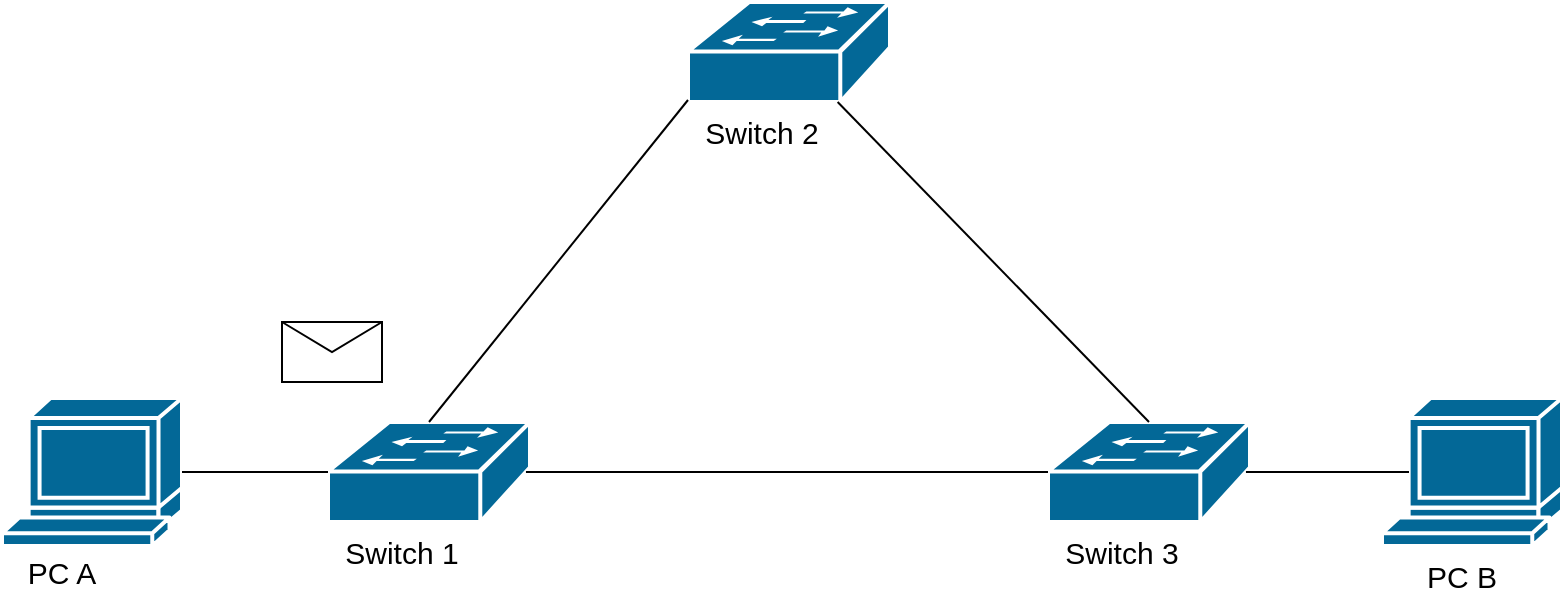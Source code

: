 <mxfile version="18.1.3" type="github">
  <diagram id="K00No8PFQpgPU9eF6Gh3" name="Page-1">
    <mxGraphModel dx="920" dy="504" grid="1" gridSize="10" guides="1" tooltips="1" connect="1" arrows="1" fold="1" page="1" pageScale="1" pageWidth="827" pageHeight="1169" math="0" shadow="0">
      <root>
        <mxCell id="0" />
        <mxCell id="1" parent="0" />
        <mxCell id="Pq2s1rolhXNcvBjcGybK-1" value="" style="shape=mxgraph.cisco.switches.workgroup_switch;sketch=0;html=1;pointerEvents=1;dashed=0;fillColor=#036897;strokeColor=#ffffff;strokeWidth=2;verticalLabelPosition=bottom;verticalAlign=top;align=center;outlineConnect=0;" vertex="1" parent="1">
          <mxGeometry x="363" y="200" width="101" height="50" as="geometry" />
        </mxCell>
        <mxCell id="Pq2s1rolhXNcvBjcGybK-2" value="" style="shape=mxgraph.cisco.switches.workgroup_switch;sketch=0;html=1;pointerEvents=1;dashed=0;fillColor=#036897;strokeColor=#ffffff;strokeWidth=2;verticalLabelPosition=bottom;verticalAlign=top;align=center;outlineConnect=0;" vertex="1" parent="1">
          <mxGeometry x="543" y="410" width="101" height="50" as="geometry" />
        </mxCell>
        <mxCell id="Pq2s1rolhXNcvBjcGybK-3" value="" style="shape=mxgraph.cisco.switches.workgroup_switch;sketch=0;html=1;pointerEvents=1;dashed=0;fillColor=#036897;strokeColor=#ffffff;strokeWidth=2;verticalLabelPosition=bottom;verticalAlign=top;align=center;outlineConnect=0;" vertex="1" parent="1">
          <mxGeometry x="183" y="410" width="101" height="50" as="geometry" />
        </mxCell>
        <mxCell id="Pq2s1rolhXNcvBjcGybK-5" value="" style="shape=mxgraph.cisco.computers_and_peripherals.terminal;sketch=0;html=1;pointerEvents=1;dashed=0;fillColor=#036897;strokeColor=#ffffff;strokeWidth=2;verticalLabelPosition=bottom;verticalAlign=top;align=center;outlineConnect=0;" vertex="1" parent="1">
          <mxGeometry x="20" y="398" width="90" height="74" as="geometry" />
        </mxCell>
        <mxCell id="Pq2s1rolhXNcvBjcGybK-11" value="" style="endArrow=none;html=1;rounded=0;exitX=0.5;exitY=0;exitDx=0;exitDy=0;exitPerimeter=0;entryX=0;entryY=0.98;entryDx=0;entryDy=0;entryPerimeter=0;" edge="1" parent="1" source="Pq2s1rolhXNcvBjcGybK-3" target="Pq2s1rolhXNcvBjcGybK-1">
          <mxGeometry width="50" height="50" relative="1" as="geometry">
            <mxPoint x="270" y="390" as="sourcePoint" />
            <mxPoint x="320" y="340" as="targetPoint" />
          </mxGeometry>
        </mxCell>
        <mxCell id="Pq2s1rolhXNcvBjcGybK-13" value="" style="endArrow=none;html=1;rounded=0;exitX=0.5;exitY=0;exitDx=0;exitDy=0;exitPerimeter=0;" edge="1" parent="1" source="Pq2s1rolhXNcvBjcGybK-2" target="Pq2s1rolhXNcvBjcGybK-1">
          <mxGeometry width="50" height="50" relative="1" as="geometry">
            <mxPoint x="370" y="450" as="sourcePoint" />
            <mxPoint x="420" y="400" as="targetPoint" />
          </mxGeometry>
        </mxCell>
        <mxCell id="Pq2s1rolhXNcvBjcGybK-14" value="" style="endArrow=none;html=1;rounded=0;exitX=0.98;exitY=0.5;exitDx=0;exitDy=0;exitPerimeter=0;entryX=0;entryY=0.5;entryDx=0;entryDy=0;entryPerimeter=0;" edge="1" parent="1" source="Pq2s1rolhXNcvBjcGybK-3" target="Pq2s1rolhXNcvBjcGybK-2">
          <mxGeometry width="50" height="50" relative="1" as="geometry">
            <mxPoint x="370" y="450" as="sourcePoint" />
            <mxPoint x="420" y="400" as="targetPoint" />
          </mxGeometry>
        </mxCell>
        <mxCell id="Pq2s1rolhXNcvBjcGybK-16" value="" style="shape=mxgraph.cisco.computers_and_peripherals.terminal;sketch=0;html=1;pointerEvents=1;dashed=0;fillColor=#036897;strokeColor=#ffffff;strokeWidth=2;verticalLabelPosition=bottom;verticalAlign=top;align=center;outlineConnect=0;" vertex="1" parent="1">
          <mxGeometry x="710" y="398" width="90" height="74" as="geometry" />
        </mxCell>
        <mxCell id="Pq2s1rolhXNcvBjcGybK-18" value="" style="endArrow=none;html=1;rounded=0;exitX=1;exitY=0.5;exitDx=0;exitDy=0;exitPerimeter=0;entryX=0;entryY=0.5;entryDx=0;entryDy=0;entryPerimeter=0;" edge="1" parent="1" source="Pq2s1rolhXNcvBjcGybK-5" target="Pq2s1rolhXNcvBjcGybK-3">
          <mxGeometry width="50" height="50" relative="1" as="geometry">
            <mxPoint x="190" y="570" as="sourcePoint" />
            <mxPoint x="240" y="520" as="targetPoint" />
          </mxGeometry>
        </mxCell>
        <mxCell id="Pq2s1rolhXNcvBjcGybK-19" value="" style="endArrow=none;html=1;rounded=0;exitX=0.98;exitY=0.5;exitDx=0;exitDy=0;exitPerimeter=0;entryX=0.15;entryY=0.5;entryDx=0;entryDy=0;entryPerimeter=0;" edge="1" parent="1" source="Pq2s1rolhXNcvBjcGybK-2" target="Pq2s1rolhXNcvBjcGybK-16">
          <mxGeometry width="50" height="50" relative="1" as="geometry">
            <mxPoint x="610" y="440" as="sourcePoint" />
            <mxPoint x="660" y="390" as="targetPoint" />
          </mxGeometry>
        </mxCell>
        <mxCell id="Pq2s1rolhXNcvBjcGybK-20" value="&lt;font style=&quot;font-size: 15px;&quot;&gt;PC A&lt;/font&gt;" style="text;html=1;strokeColor=none;fillColor=none;align=center;verticalAlign=middle;whiteSpace=wrap;rounded=0;" vertex="1" parent="1">
          <mxGeometry x="20" y="470" width="60" height="30" as="geometry" />
        </mxCell>
        <mxCell id="Pq2s1rolhXNcvBjcGybK-21" value="&lt;font style=&quot;font-size: 15px;&quot;&gt;Switch 1&lt;/font&gt;" style="text;html=1;strokeColor=none;fillColor=none;align=center;verticalAlign=middle;whiteSpace=wrap;rounded=0;" vertex="1" parent="1">
          <mxGeometry x="190" y="460" width="60" height="30" as="geometry" />
        </mxCell>
        <mxCell id="Pq2s1rolhXNcvBjcGybK-22" value="&lt;font style=&quot;font-size: 15px;&quot;&gt;Switch 2&lt;/font&gt;" style="text;html=1;strokeColor=none;fillColor=none;align=center;verticalAlign=middle;whiteSpace=wrap;rounded=0;" vertex="1" parent="1">
          <mxGeometry x="370" y="250" width="60" height="30" as="geometry" />
        </mxCell>
        <mxCell id="Pq2s1rolhXNcvBjcGybK-23" value="&lt;font style=&quot;font-size: 15px;&quot;&gt;Switch 3&lt;/font&gt;" style="text;html=1;strokeColor=none;fillColor=none;align=center;verticalAlign=middle;whiteSpace=wrap;rounded=0;" vertex="1" parent="1">
          <mxGeometry x="550" y="460" width="60" height="30" as="geometry" />
        </mxCell>
        <mxCell id="Pq2s1rolhXNcvBjcGybK-24" value="&lt;font style=&quot;font-size: 15px;&quot;&gt;PC B&lt;/font&gt;" style="text;html=1;strokeColor=none;fillColor=none;align=center;verticalAlign=middle;whiteSpace=wrap;rounded=0;" vertex="1" parent="1">
          <mxGeometry x="720" y="472" width="60" height="30" as="geometry" />
        </mxCell>
        <mxCell id="Pq2s1rolhXNcvBjcGybK-27" value="" style="group" vertex="1" connectable="0" parent="1">
          <mxGeometry x="110" y="348" width="100" height="50" as="geometry" />
        </mxCell>
        <mxCell id="Pq2s1rolhXNcvBjcGybK-25" value="" style="shape=message;html=1;whiteSpace=wrap;html=1;outlineConnect=0;fontSize=15;" vertex="1" parent="Pq2s1rolhXNcvBjcGybK-27">
          <mxGeometry x="50" y="12" width="50" height="30" as="geometry" />
        </mxCell>
        <mxCell id="Pq2s1rolhXNcvBjcGybK-26" value="" style="shape=image;html=1;verticalAlign=top;verticalLabelPosition=bottom;labelBackgroundColor=#ffffff;imageAspect=0;aspect=fixed;image=https://cdn3.iconfinder.com/data/icons/weather-free-2/32/Weather_Free_Outline_weather-wind-breeze-128.png;fontSize=15;rotation=-180;" vertex="1" parent="Pq2s1rolhXNcvBjcGybK-27">
          <mxGeometry width="50" height="50" as="geometry" />
        </mxCell>
      </root>
    </mxGraphModel>
  </diagram>
</mxfile>
